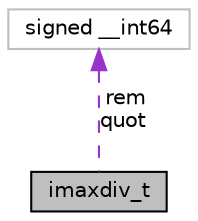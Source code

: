 digraph "imaxdiv_t"
{
 // INTERACTIVE_SVG=YES
 // LATEX_PDF_SIZE
  edge [fontname="Helvetica",fontsize="10",labelfontname="Helvetica",labelfontsize="10"];
  node [fontname="Helvetica",fontsize="10",shape=record];
  Node1 [label="imaxdiv_t",height=0.2,width=0.4,color="black", fillcolor="grey75", style="filled", fontcolor="black",tooltip=" "];
  Node2 -> Node1 [dir="back",color="darkorchid3",fontsize="10",style="dashed",label=" rem\nquot" ,fontname="Helvetica"];
  Node2 [label="signed __int64",height=0.2,width=0.4,color="grey75", fillcolor="white", style="filled",tooltip=" "];
}
